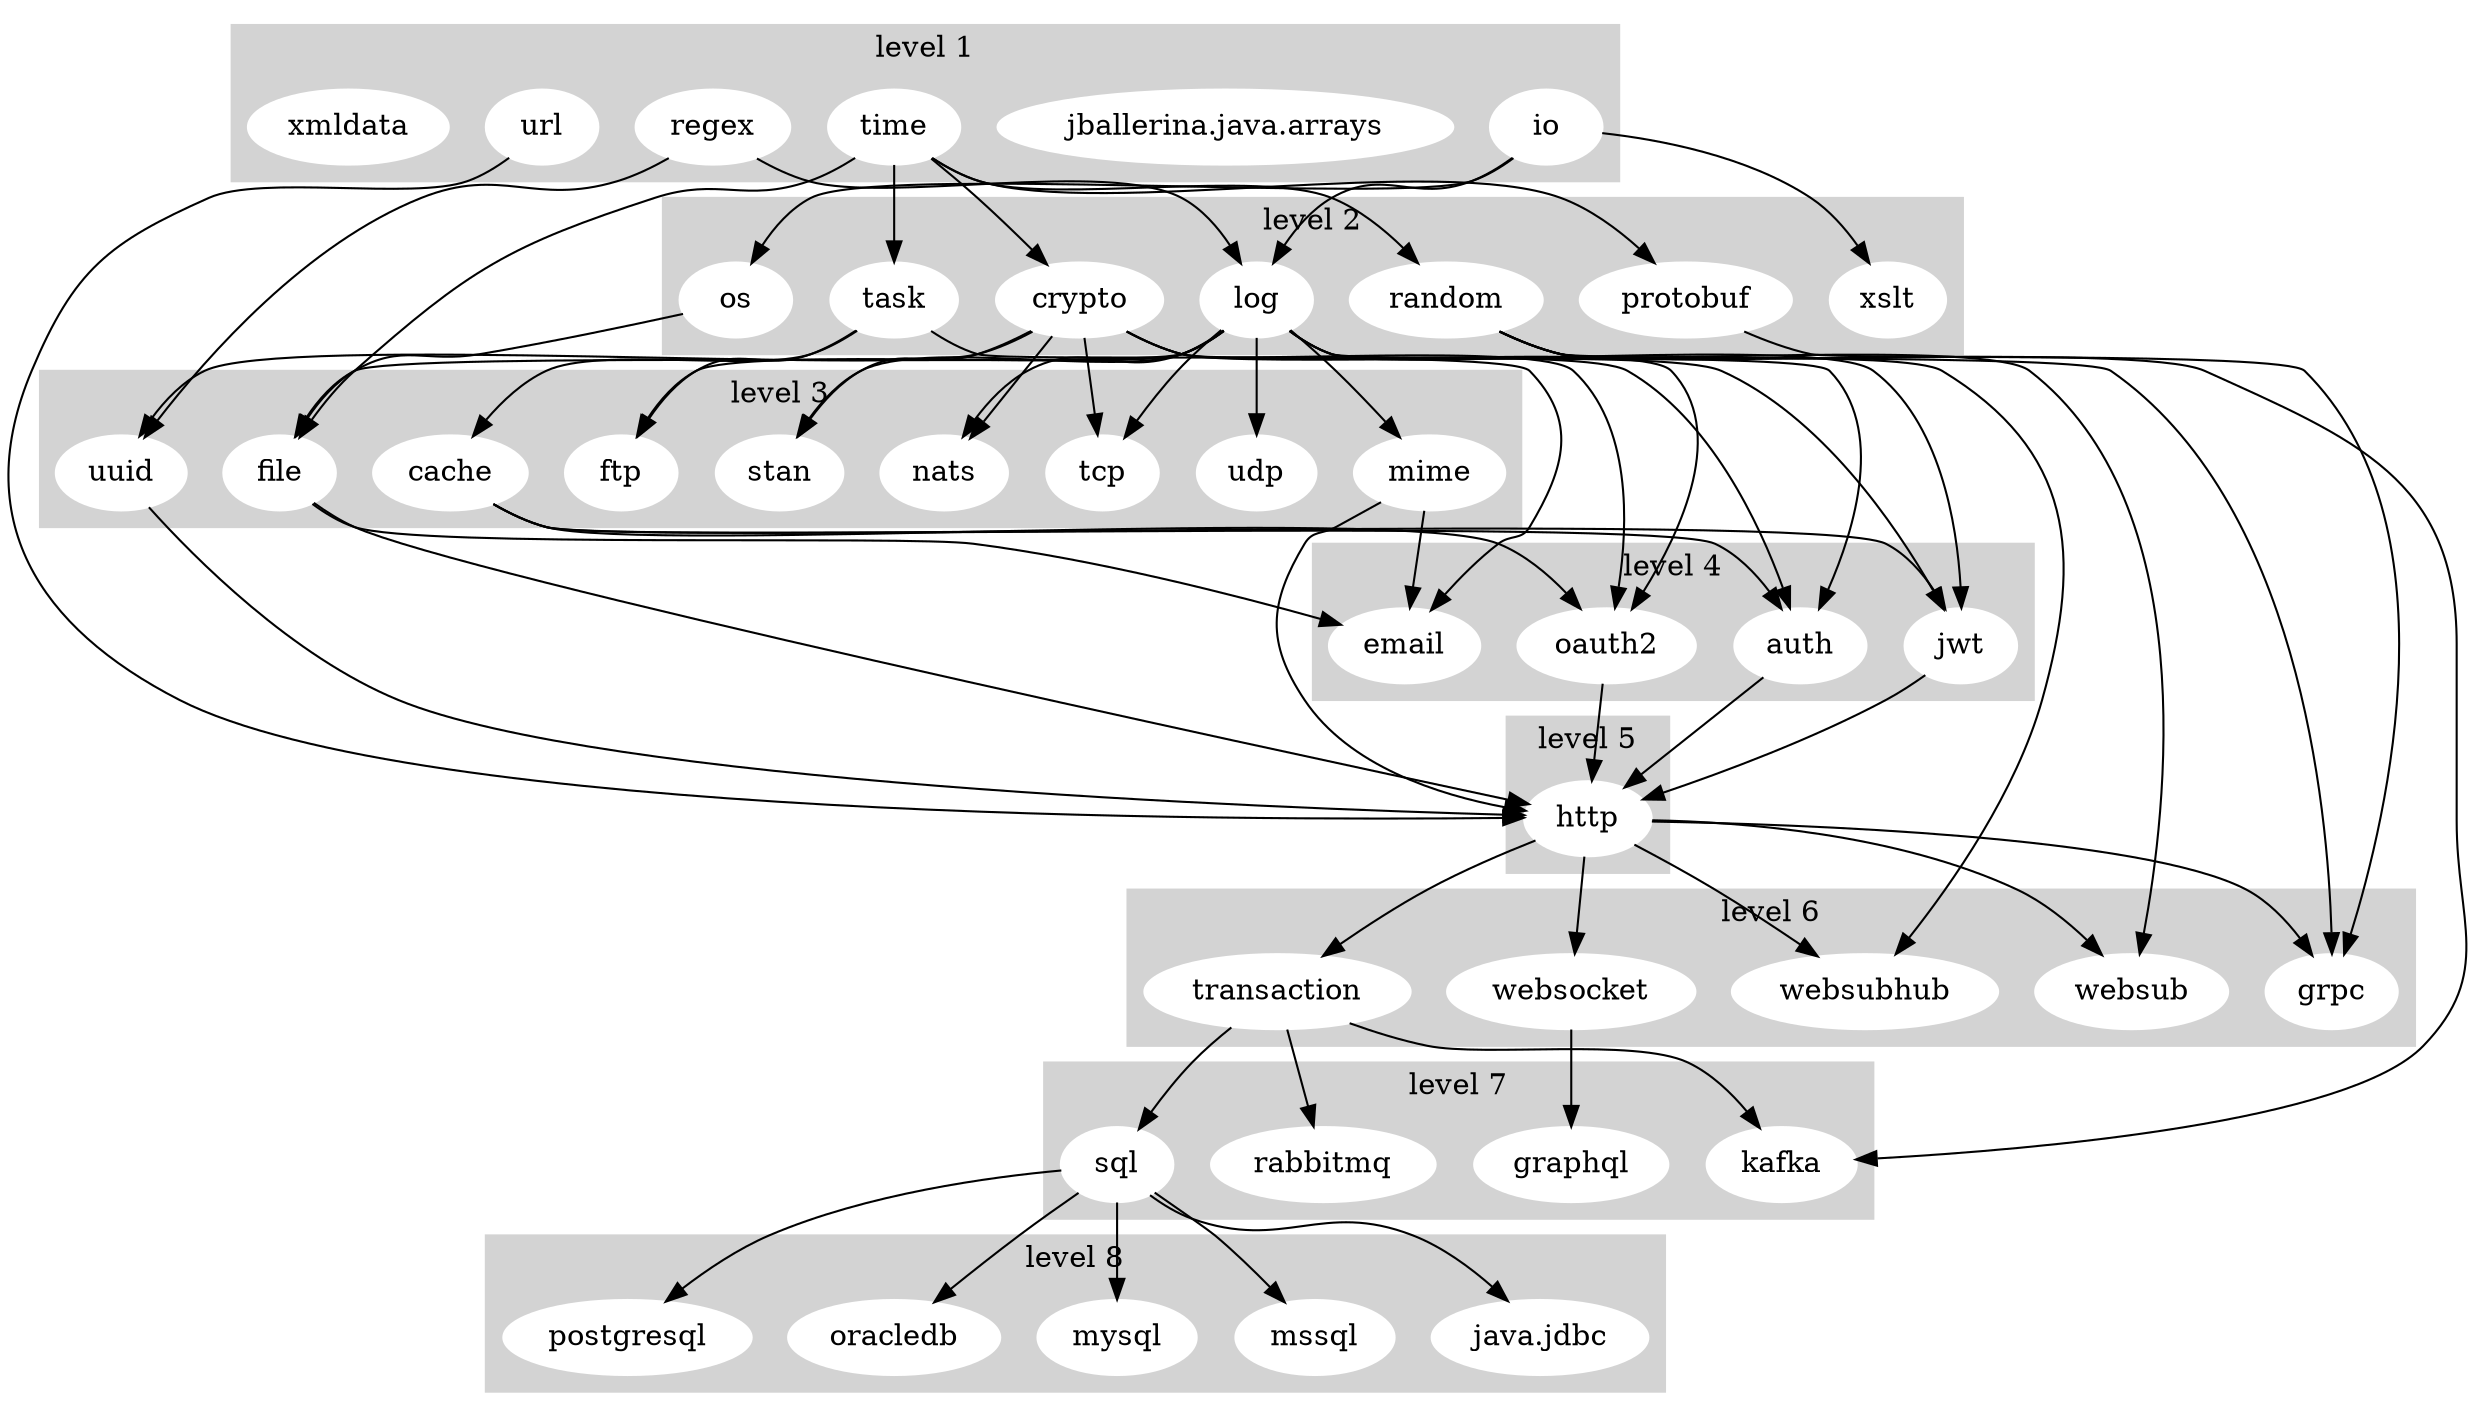 digraph "Stdlib Dependency Graph" {
	subgraph cluster_1 {
		node [color=white style=filled]
		color=lightgrey style=filled
		io
		"jballerina.java.arrays"
		regex
		time
		url
		xmldata
		label="level 1"
	}
	subgraph cluster_2 {
		node [color=white style=filled]
		color=lightgrey style=filled
		crypto
		log
		os
		protobuf
		random
		task
		xslt
		label="level 2"
	}
	subgraph cluster_3 {
		node [color=white style=filled]
		color=lightgrey style=filled
		cache
		file
		ftp
		mime
		nats
		stan
		tcp
		udp
		uuid
		label="level 3"
	}
	subgraph cluster_4 {
		node [color=white style=filled]
		color=lightgrey style=filled
		auth
		email
		jwt
		oauth2
		label="level 4"
	}
	subgraph cluster_5 {
		node [color=white style=filled]
		color=lightgrey style=filled
		http
		label="level 5"
	}
	subgraph cluster_6 {
		node [color=white style=filled]
		color=lightgrey style=filled
		grpc
		transaction
		websocket
		websub
		websubhub
		label="level 6"
	}
	subgraph cluster_7 {
		node [color=white style=filled]
		color=lightgrey style=filled
		graphql
		kafka
		rabbitmq
		sql
		label="level 7"
	}
	subgraph cluster_8 {
		node [color=white style=filled]
		color=lightgrey style=filled
		"java.jdbc"
		mssql
		mysql
		oracledb
		postgresql
		label="level 8"
	}
	io -> log
	io -> os
	io -> xslt
	regex -> log
	regex -> uuid
	time -> crypto
	time -> file
	time -> protobuf
	time -> random
	time -> task
	url -> http
	crypto -> auth
	crypto -> jwt
	crypto -> nats
	crypto -> oauth2
	crypto -> stan
	crypto -> tcp
	crypto -> uuid
	log -> auth
	log -> file
	log -> ftp
	log -> jwt
	log -> mime
	log -> nats
	log -> oauth2
	log -> stan
	log -> tcp
	log -> udp
	os -> file
	protobuf -> grpc
	random -> grpc
	random -> kafka
	random -> websub
	random -> websubhub
	task -> cache
	task -> email
	task -> ftp
	cache -> auth
	cache -> jwt
	cache -> oauth2
	file -> email
	file -> http
	mime -> email
	mime -> http
	uuid -> http
	auth -> http
	jwt -> http
	oauth2 -> http
	http -> grpc
	http -> transaction
	http -> websocket
	http -> websub
	http -> websubhub
	transaction -> kafka
	transaction -> rabbitmq
	transaction -> sql
	websocket -> graphql
	sql -> "java.jdbc"
	sql -> mssql
	sql -> mysql
	sql -> oracledb
	sql -> postgresql
}

